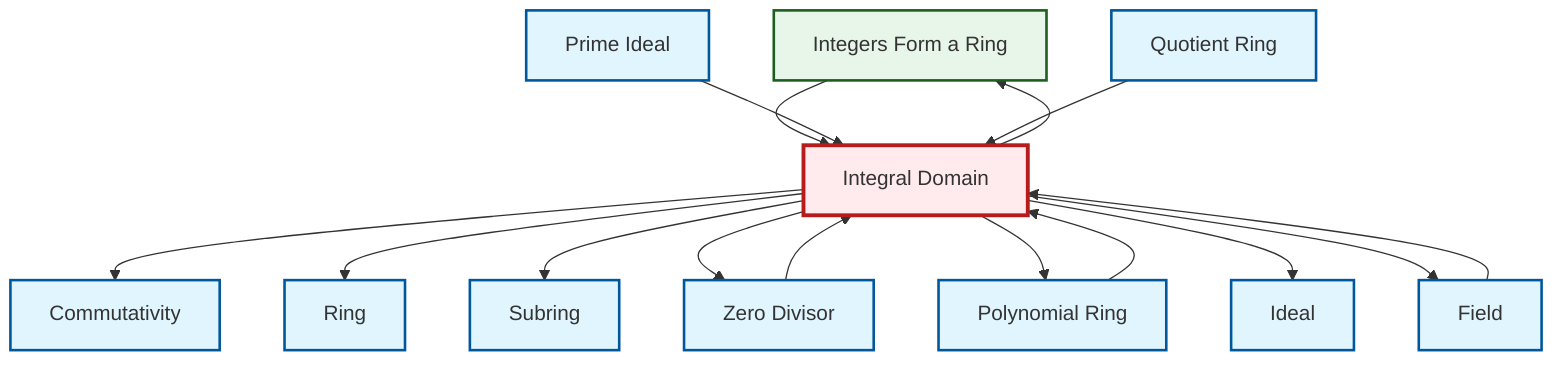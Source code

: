 graph TD
    classDef definition fill:#e1f5fe,stroke:#01579b,stroke-width:2px
    classDef theorem fill:#f3e5f5,stroke:#4a148c,stroke-width:2px
    classDef axiom fill:#fff3e0,stroke:#e65100,stroke-width:2px
    classDef example fill:#e8f5e9,stroke:#1b5e20,stroke-width:2px
    classDef current fill:#ffebee,stroke:#b71c1c,stroke-width:3px
    def-ring["Ring"]:::definition
    def-subring["Subring"]:::definition
    ex-integers-ring["Integers Form a Ring"]:::example
    def-zero-divisor["Zero Divisor"]:::definition
    def-quotient-ring["Quotient Ring"]:::definition
    def-polynomial-ring["Polynomial Ring"]:::definition
    def-integral-domain["Integral Domain"]:::definition
    def-field["Field"]:::definition
    def-ideal["Ideal"]:::definition
    def-prime-ideal["Prime Ideal"]:::definition
    def-commutativity["Commutativity"]:::definition
    ex-integers-ring --> def-integral-domain
    def-integral-domain --> def-commutativity
    def-prime-ideal --> def-integral-domain
    def-zero-divisor --> def-integral-domain
    def-quotient-ring --> def-integral-domain
    def-field --> def-integral-domain
    def-integral-domain --> def-ring
    def-integral-domain --> def-subring
    def-integral-domain --> def-zero-divisor
    def-integral-domain --> def-polynomial-ring
    def-integral-domain --> ex-integers-ring
    def-polynomial-ring --> def-integral-domain
    def-integral-domain --> def-ideal
    def-integral-domain --> def-field
    class def-integral-domain current